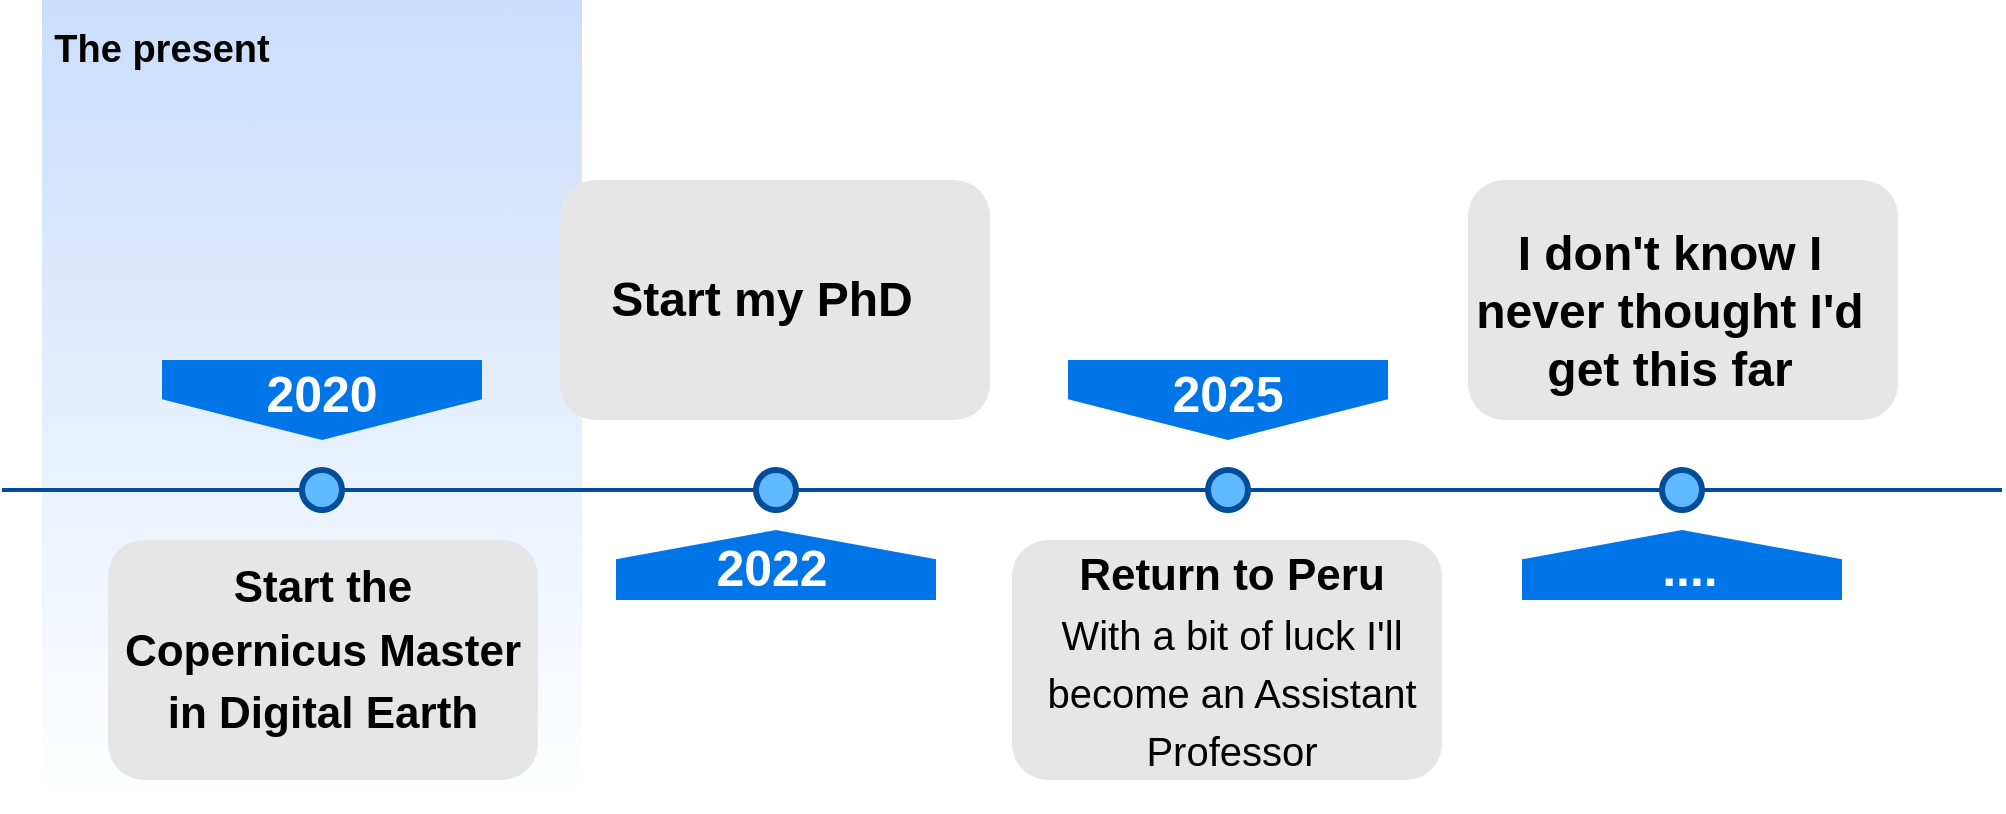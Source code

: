 <mxfile version="13.2.1" type="device"><diagram name="Page-1" id="82e54ff1-d628-8f03-85c4-9753963a91cd"><mxGraphModel dx="1240" dy="656" grid="1" gridSize="10" guides="1" tooltips="1" connect="1" arrows="1" fold="1" page="1" pageScale="1" pageWidth="1100" pageHeight="850" background="#ffffff" math="0" shadow="0"><root><mxCell id="0"/><mxCell id="1" parent="0"/><mxCell id="M7gibFERcSDZVEviD-Vp-9" value="" style="rounded=0;whiteSpace=wrap;html=1;fillColor=#95BCF8;strokeColor=none;gradientColor=#FFFFFF;gradientDirection=south;opacity=50;" parent="1" vertex="1"><mxGeometry x="60" y="160" width="270" height="400" as="geometry"/></mxCell><mxCell id="4ec97bd9e5d20128-1" value="" style="line;strokeWidth=2;html=1;fillColor=none;fontSize=28;fontColor=#004D99;strokeColor=#004D99;" parent="1" vertex="1"><mxGeometry x="40" y="400" width="1000" height="10" as="geometry"/></mxCell><mxCell id="4ec97bd9e5d20128-5" value="" style="shape=offPageConnector;whiteSpace=wrap;html=1;fillColor=#0075E8;fontSize=15;fontColor=#FFFFFF;size=0.509;verticalAlign=top;strokeColor=none;" parent="1" vertex="1"><mxGeometry x="120" y="340" width="160" height="40" as="geometry"/></mxCell><mxCell id="4ec97bd9e5d20128-6" value="" style="shape=offPageConnector;whiteSpace=wrap;html=1;fillColor=#0075E8;fontSize=15;fontColor=#FFFFFF;size=0.509;verticalAlign=top;strokeColor=none;" parent="1" vertex="1"><mxGeometry x="573" y="340" width="160" height="40" as="geometry"/></mxCell><mxCell id="4ec97bd9e5d20128-7" value="" style="shape=offPageConnector;whiteSpace=wrap;html=1;fillColor=#0075E8;fontSize=15;fontColor=#FFFFFF;size=0.418;flipV=1;verticalAlign=bottom;strokeColor=none;spacingBottom=4;" parent="1" vertex="1"><mxGeometry x="347" y="425" width="160" height="35" as="geometry"/></mxCell><mxCell id="4ec97bd9e5d20128-8" value="" style="shape=offPageConnector;whiteSpace=wrap;html=1;fillColor=#0075E8;fontSize=15;fontColor=#FFFFFF;size=0.418;flipV=1;verticalAlign=bottom;strokeColor=none;spacingBottom=4;" parent="1" vertex="1"><mxGeometry x="800" y="425" width="160" height="35" as="geometry"/></mxCell><mxCell id="4ec97bd9e5d20128-9" value="" style="ellipse;whiteSpace=wrap;html=1;fillColor=#61BAFF;fontSize=28;fontColor=#004D99;strokeWidth=3;strokeColor=#004D99;" parent="1" vertex="1"><mxGeometry x="190" y="395" width="20" height="20" as="geometry"/></mxCell><mxCell id="4ec97bd9e5d20128-10" value="" style="ellipse;whiteSpace=wrap;html=1;fillColor=#61BAFF;fontSize=28;fontColor=#004D99;strokeWidth=3;strokeColor=#004D99;" parent="1" vertex="1"><mxGeometry x="417" y="395" width="20" height="20" as="geometry"/></mxCell><mxCell id="4ec97bd9e5d20128-11" value="" style="ellipse;whiteSpace=wrap;html=1;fillColor=#61BAFF;fontSize=28;fontColor=#004D99;strokeWidth=3;strokeColor=#004D99;" parent="1" vertex="1"><mxGeometry x="643" y="395" width="20" height="20" as="geometry"/></mxCell><mxCell id="4ec97bd9e5d20128-13" value="" style="ellipse;whiteSpace=wrap;html=1;fillColor=#61BAFF;fontSize=28;fontColor=#004D99;strokeWidth=3;strokeColor=#004D99;" parent="1" vertex="1"><mxGeometry x="870" y="395" width="20" height="20" as="geometry"/></mxCell><mxCell id="4ec97bd9e5d20128-14" value="&lt;h1&gt;&lt;font style=&quot;font-size: 22px&quot;&gt;Start the Copernicus Master in Digital Earth&lt;/font&gt;&lt;/h1&gt;" style="text;html=1;spacing=5;spacingTop=-20;whiteSpace=wrap;overflow=hidden;strokeColor=none;strokeWidth=3;fillColor=#E6E6E6;fontSize=13;fontColor=#000000;align=center;rounded=1;" parent="1" vertex="1"><mxGeometry x="93" y="430" width="215" height="120" as="geometry"/></mxCell><mxCell id="4ec97bd9e5d20128-16" value="&lt;h1&gt;&lt;br&gt;&lt;/h1&gt;" style="text;html=1;spacing=5;spacingTop=-20;whiteSpace=wrap;overflow=hidden;strokeColor=none;strokeWidth=3;fillColor=#E6E6E6;fontSize=13;fontColor=#000000;align=center;rounded=1;" parent="1" vertex="1"><mxGeometry x="319" y="250" width="215" height="120" as="geometry"/></mxCell><mxCell id="4ec97bd9e5d20128-17" value="&lt;h1&gt;&lt;br&gt;&lt;/h1&gt;" style="text;html=1;spacing=5;spacingTop=-20;whiteSpace=wrap;overflow=hidden;strokeColor=none;strokeWidth=3;fillColor=#E6E6E6;fontSize=13;fontColor=#000000;align=center;rounded=1;" parent="1" vertex="1"><mxGeometry x="545" y="430" width="215" height="120" as="geometry"/></mxCell><mxCell id="4ec97bd9e5d20128-18" value="&lt;h1&gt;&lt;br&gt;&lt;/h1&gt;" style="text;html=1;spacing=5;spacingTop=-20;whiteSpace=wrap;overflow=hidden;strokeColor=none;strokeWidth=3;fillColor=#E6E6E6;fontSize=13;fontColor=#000000;align=center;rounded=1;" parent="1" vertex="1"><mxGeometry x="773" y="250" width="215" height="120" as="geometry"/></mxCell><mxCell id="M7gibFERcSDZVEviD-Vp-1" value="&lt;b style=&quot;color: rgb(255 , 255 , 255) ; font-size: 15px&quot;&gt;&lt;font style=&quot;font-size: 25px&quot;&gt;2020&lt;/font&gt;&lt;/b&gt;" style="text;html=1;strokeColor=none;fillColor=none;align=center;verticalAlign=middle;whiteSpace=wrap;rounded=0;" parent="1" vertex="1"><mxGeometry x="180" y="346" width="40" height="20" as="geometry"/></mxCell><mxCell id="M7gibFERcSDZVEviD-Vp-2" value="&lt;font color=&quot;#ffffff&quot;&gt;&lt;span style=&quot;font-size: 25px&quot;&gt;&lt;b&gt;2022&lt;/b&gt;&lt;/span&gt;&lt;/font&gt;" style="text;html=1;strokeColor=none;fillColor=none;align=center;verticalAlign=middle;whiteSpace=wrap;rounded=0;" parent="1" vertex="1"><mxGeometry x="405" y="432.5" width="40" height="20" as="geometry"/></mxCell><mxCell id="M7gibFERcSDZVEviD-Vp-3" value="&lt;h1&gt;Start my PhD&lt;/h1&gt;" style="text;html=1;strokeColor=none;fillColor=none;align=center;verticalAlign=middle;whiteSpace=wrap;rounded=0;" parent="1" vertex="1"><mxGeometry x="340" y="300" width="160" height="20" as="geometry"/></mxCell><mxCell id="M7gibFERcSDZVEviD-Vp-4" value="&lt;font color=&quot;#ffffff&quot;&gt;&lt;span style=&quot;font-size: 25px&quot;&gt;&lt;b&gt;2025&lt;/b&gt;&lt;/span&gt;&lt;/font&gt;" style="text;html=1;strokeColor=none;fillColor=none;align=center;verticalAlign=middle;whiteSpace=wrap;rounded=0;" parent="1" vertex="1"><mxGeometry x="632.5" y="346" width="40" height="20" as="geometry"/></mxCell><mxCell id="M7gibFERcSDZVEviD-Vp-5" value="&lt;h1&gt;&lt;font style=&quot;font-size: 22px&quot;&gt;Return to Peru&lt;/font&gt;&lt;/h1&gt;" style="text;whiteSpace=wrap;html=1;align=center;" parent="1" vertex="1"><mxGeometry x="550" y="410" width="210" height="60" as="geometry"/></mxCell><mxCell id="M7gibFERcSDZVEviD-Vp-6" value="&lt;font color=&quot;#ffffff&quot; size=&quot;1&quot;&gt;&lt;b style=&quot;font-size: 25px&quot;&gt;....&lt;/b&gt;&lt;/font&gt;" style="text;html=1;strokeColor=none;fillColor=none;align=center;verticalAlign=middle;whiteSpace=wrap;rounded=0;" parent="1" vertex="1"><mxGeometry x="839" y="432.5" width="90" height="20" as="geometry"/></mxCell><mxCell id="M7gibFERcSDZVEviD-Vp-8" value="&lt;h1 style=&quot;text-align: center&quot;&gt;I don't know I never thought I'd get this far&lt;/h1&gt;" style="text;whiteSpace=wrap;html=1;" parent="1" vertex="1"><mxGeometry x="773" y="250" width="200" height="60" as="geometry"/></mxCell><mxCell id="M7gibFERcSDZVEviD-Vp-10" value="&lt;b&gt;&lt;font style=&quot;font-size: 19px&quot;&gt;The present&lt;/font&gt;&lt;/b&gt;" style="text;html=1;strokeColor=none;fillColor=none;align=center;verticalAlign=middle;whiteSpace=wrap;rounded=0;opacity=50;" parent="1" vertex="1"><mxGeometry x="60" y="170" width="120" height="30" as="geometry"/></mxCell><mxCell id="OqHFNc_lEK8No2nYIlIk-4" value="&lt;h1 style=&quot;color: rgb(0 , 0 , 0) ; font-family: &amp;#34;helvetica&amp;#34; ; font-style: normal ; letter-spacing: normal ; text-indent: 0px ; text-transform: none ; word-spacing: 0px ; text-align: center&quot;&gt;&lt;font size=&quot;1&quot;&gt;&lt;span style=&quot;font-weight: normal ; font-size: 20px&quot;&gt;With a bit of luck I'll become an Assistant Professor&lt;/span&gt;&lt;/font&gt;&lt;/h1&gt;" style="text;whiteSpace=wrap;html=1;" vertex="1" parent="1"><mxGeometry x="540" y="440" width="228" height="110" as="geometry"/></mxCell></root></mxGraphModel></diagram></mxfile>